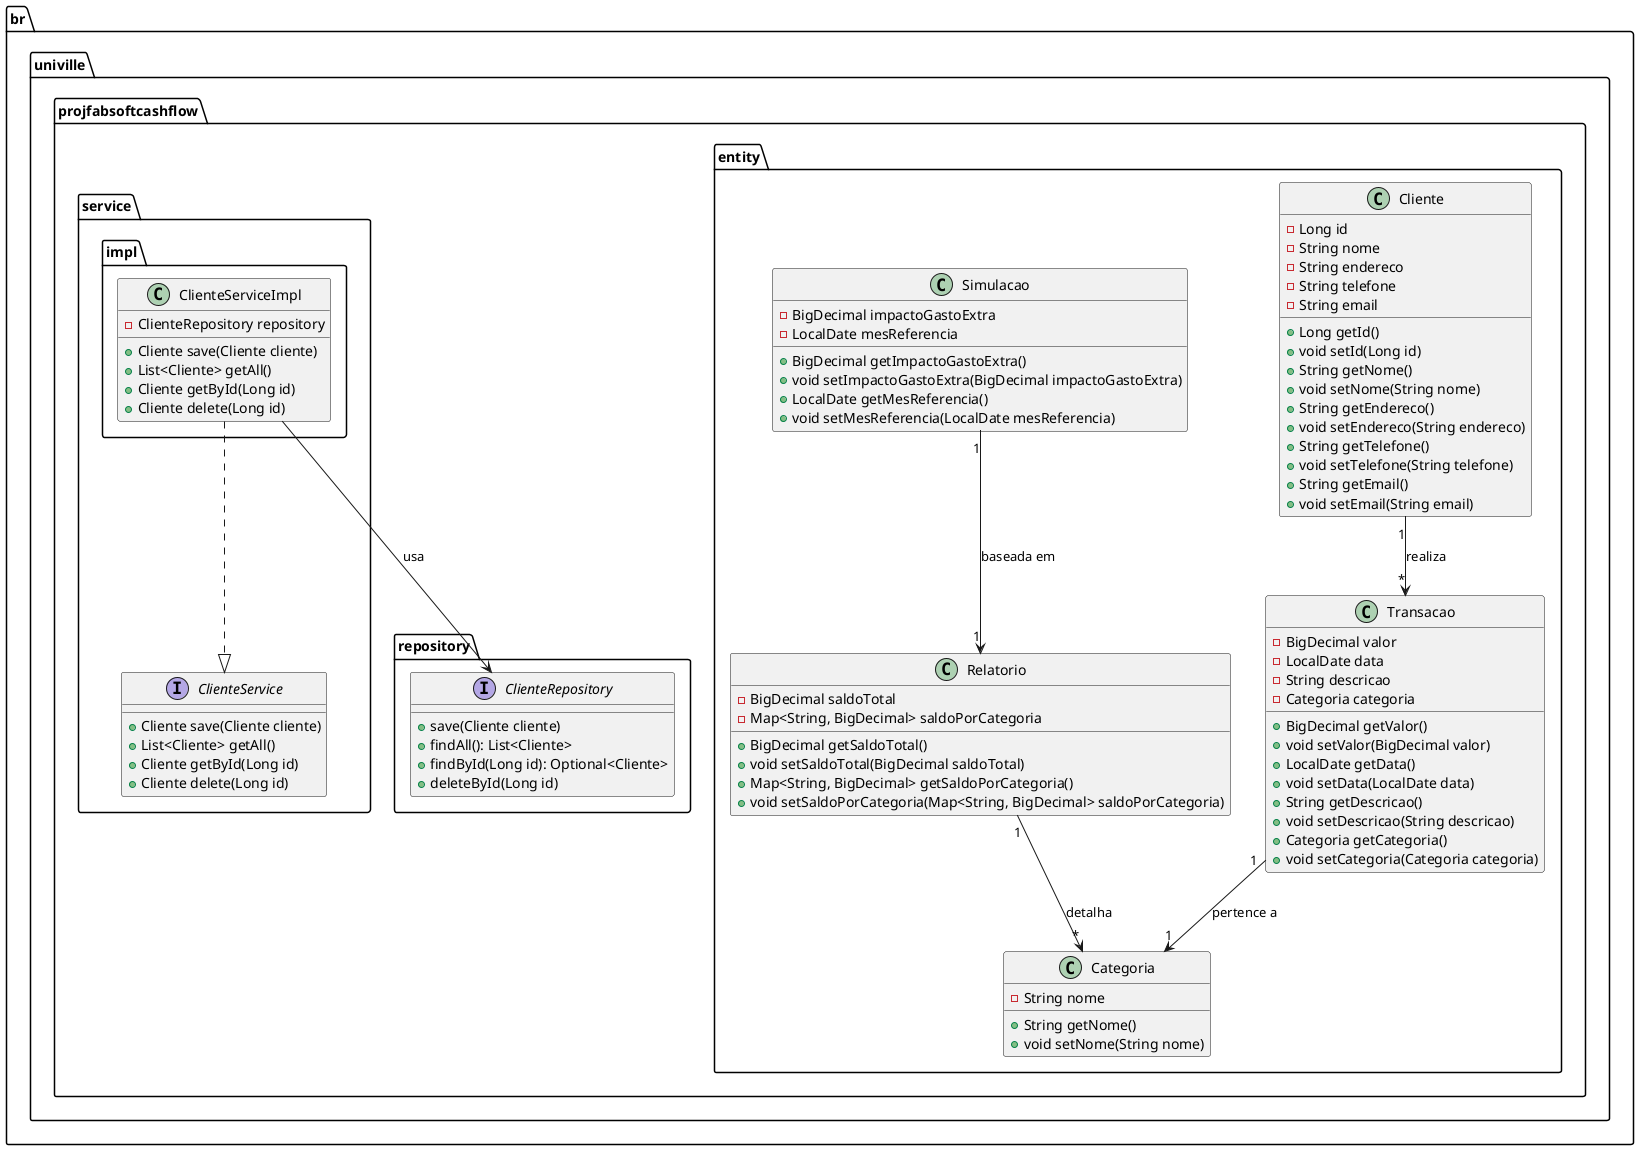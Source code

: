 @startuml
package br.univille.projfabsoftcashflow.entity {
    class Cliente {
        - Long id
        - String nome
        - String endereco
        - String telefone
        - String email
        + Long getId()
        + void setId(Long id)
        + String getNome()
        + void setNome(String nome)
        + String getEndereco()
        + void setEndereco(String endereco)
        + String getTelefone()
        + void setTelefone(String telefone)
        + String getEmail()
        + void setEmail(String email)
    }

    class Categoria {
        - String nome
        + String getNome()
        + void setNome(String nome)
    }

    class Transacao {
        - BigDecimal valor
        - LocalDate data
        - String descricao
        - Categoria categoria
        + BigDecimal getValor()
        + void setValor(BigDecimal valor)
        + LocalDate getData()
        + void setData(LocalDate data)
        + String getDescricao()
        + void setDescricao(String descricao)
        + Categoria getCategoria()
        + void setCategoria(Categoria categoria)
    }

    class Relatorio {
        - BigDecimal saldoTotal
        - Map<String, BigDecimal> saldoPorCategoria
        + BigDecimal getSaldoTotal()
        + void setSaldoTotal(BigDecimal saldoTotal)
        + Map<String, BigDecimal> getSaldoPorCategoria()
        + void setSaldoPorCategoria(Map<String, BigDecimal> saldoPorCategoria)
    }

    class Simulacao {
        - BigDecimal impactoGastoExtra
        - LocalDate mesReferencia
        + BigDecimal getImpactoGastoExtra()
        + void setImpactoGastoExtra(BigDecimal impactoGastoExtra)
        + LocalDate getMesReferencia()
        + void setMesReferencia(LocalDate mesReferencia)
    }
}

package br.univille.projfabsoftcashflow.repository {
    interface ClienteRepository {
        + save(Cliente cliente)
        + findAll(): List<Cliente>
        + findById(Long id): Optional<Cliente>
        + deleteById(Long id)
    }
}

package br.univille.projfabsoftcashflow.service {
    interface ClienteService {
        + Cliente save(Cliente cliente)
        + List<Cliente> getAll()
        + Cliente getById(Long id)
        + Cliente delete(Long id)
    }
}

package br.univille.projfabsoftcashflow.service.impl {
    class ClienteServiceImpl {
        - ClienteRepository repository
        + Cliente save(Cliente cliente)
        + List<Cliente> getAll()
        + Cliente getById(Long id)
        + Cliente delete(Long id)
    }
}

Cliente "1" --> "*" Transacao : "realiza"
Transacao "1" --> "1" Categoria : "pertence a"
Relatorio "1" --> "*" Categoria : "detalha"
Simulacao "1" --> "1" Relatorio : "baseada em"
ClienteServiceImpl ..|> ClienteService
ClienteServiceImpl --> ClienteRepository : "usa"
@enduml